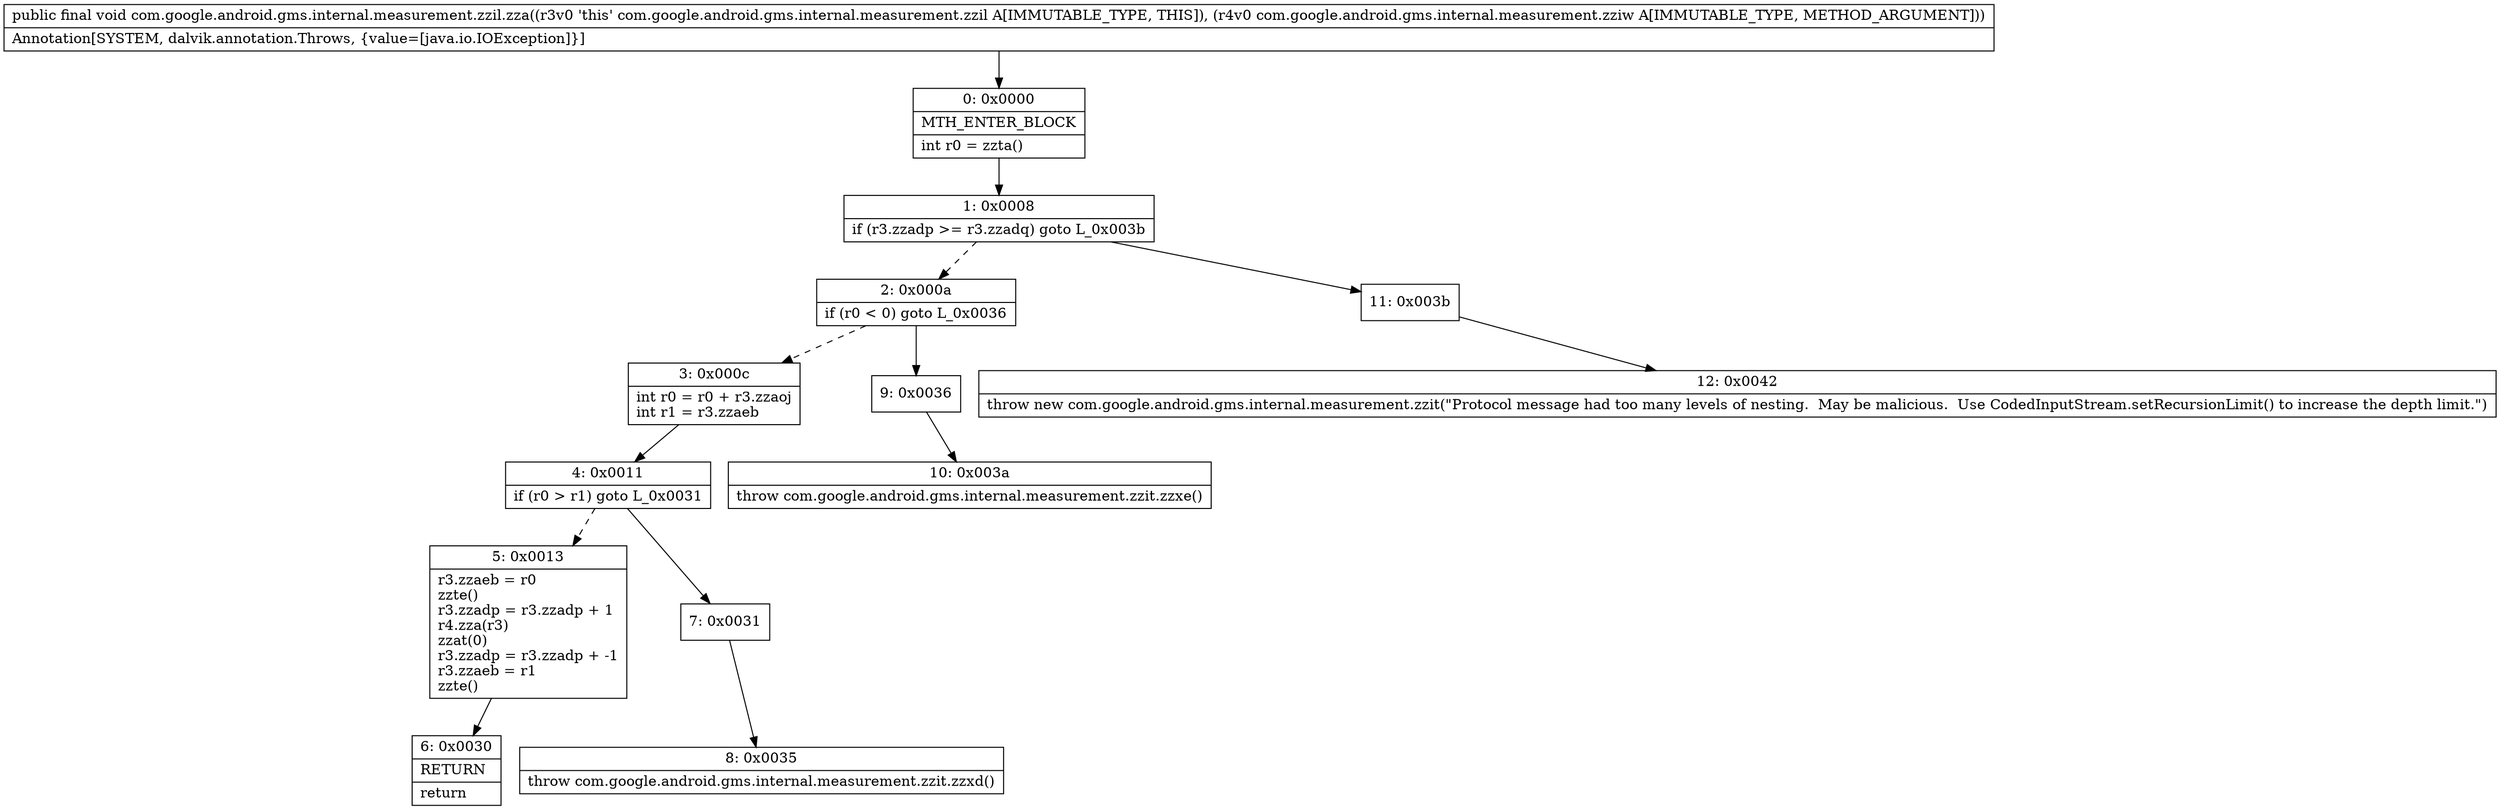 digraph "CFG forcom.google.android.gms.internal.measurement.zzil.zza(Lcom\/google\/android\/gms\/internal\/measurement\/zziw;)V" {
Node_0 [shape=record,label="{0\:\ 0x0000|MTH_ENTER_BLOCK\l|int r0 = zzta()\l}"];
Node_1 [shape=record,label="{1\:\ 0x0008|if (r3.zzadp \>= r3.zzadq) goto L_0x003b\l}"];
Node_2 [shape=record,label="{2\:\ 0x000a|if (r0 \< 0) goto L_0x0036\l}"];
Node_3 [shape=record,label="{3\:\ 0x000c|int r0 = r0 + r3.zzaoj\lint r1 = r3.zzaeb\l}"];
Node_4 [shape=record,label="{4\:\ 0x0011|if (r0 \> r1) goto L_0x0031\l}"];
Node_5 [shape=record,label="{5\:\ 0x0013|r3.zzaeb = r0\lzzte()\lr3.zzadp = r3.zzadp + 1\lr4.zza(r3)\lzzat(0)\lr3.zzadp = r3.zzadp + \-1\lr3.zzaeb = r1\lzzte()\l}"];
Node_6 [shape=record,label="{6\:\ 0x0030|RETURN\l|return\l}"];
Node_7 [shape=record,label="{7\:\ 0x0031}"];
Node_8 [shape=record,label="{8\:\ 0x0035|throw com.google.android.gms.internal.measurement.zzit.zzxd()\l}"];
Node_9 [shape=record,label="{9\:\ 0x0036}"];
Node_10 [shape=record,label="{10\:\ 0x003a|throw com.google.android.gms.internal.measurement.zzit.zzxe()\l}"];
Node_11 [shape=record,label="{11\:\ 0x003b}"];
Node_12 [shape=record,label="{12\:\ 0x0042|throw new com.google.android.gms.internal.measurement.zzit(\"Protocol message had too many levels of nesting.  May be malicious.  Use CodedInputStream.setRecursionLimit() to increase the depth limit.\")\l}"];
MethodNode[shape=record,label="{public final void com.google.android.gms.internal.measurement.zzil.zza((r3v0 'this' com.google.android.gms.internal.measurement.zzil A[IMMUTABLE_TYPE, THIS]), (r4v0 com.google.android.gms.internal.measurement.zziw A[IMMUTABLE_TYPE, METHOD_ARGUMENT]))  | Annotation[SYSTEM, dalvik.annotation.Throws, \{value=[java.io.IOException]\}]\l}"];
MethodNode -> Node_0;
Node_0 -> Node_1;
Node_1 -> Node_2[style=dashed];
Node_1 -> Node_11;
Node_2 -> Node_3[style=dashed];
Node_2 -> Node_9;
Node_3 -> Node_4;
Node_4 -> Node_5[style=dashed];
Node_4 -> Node_7;
Node_5 -> Node_6;
Node_7 -> Node_8;
Node_9 -> Node_10;
Node_11 -> Node_12;
}

